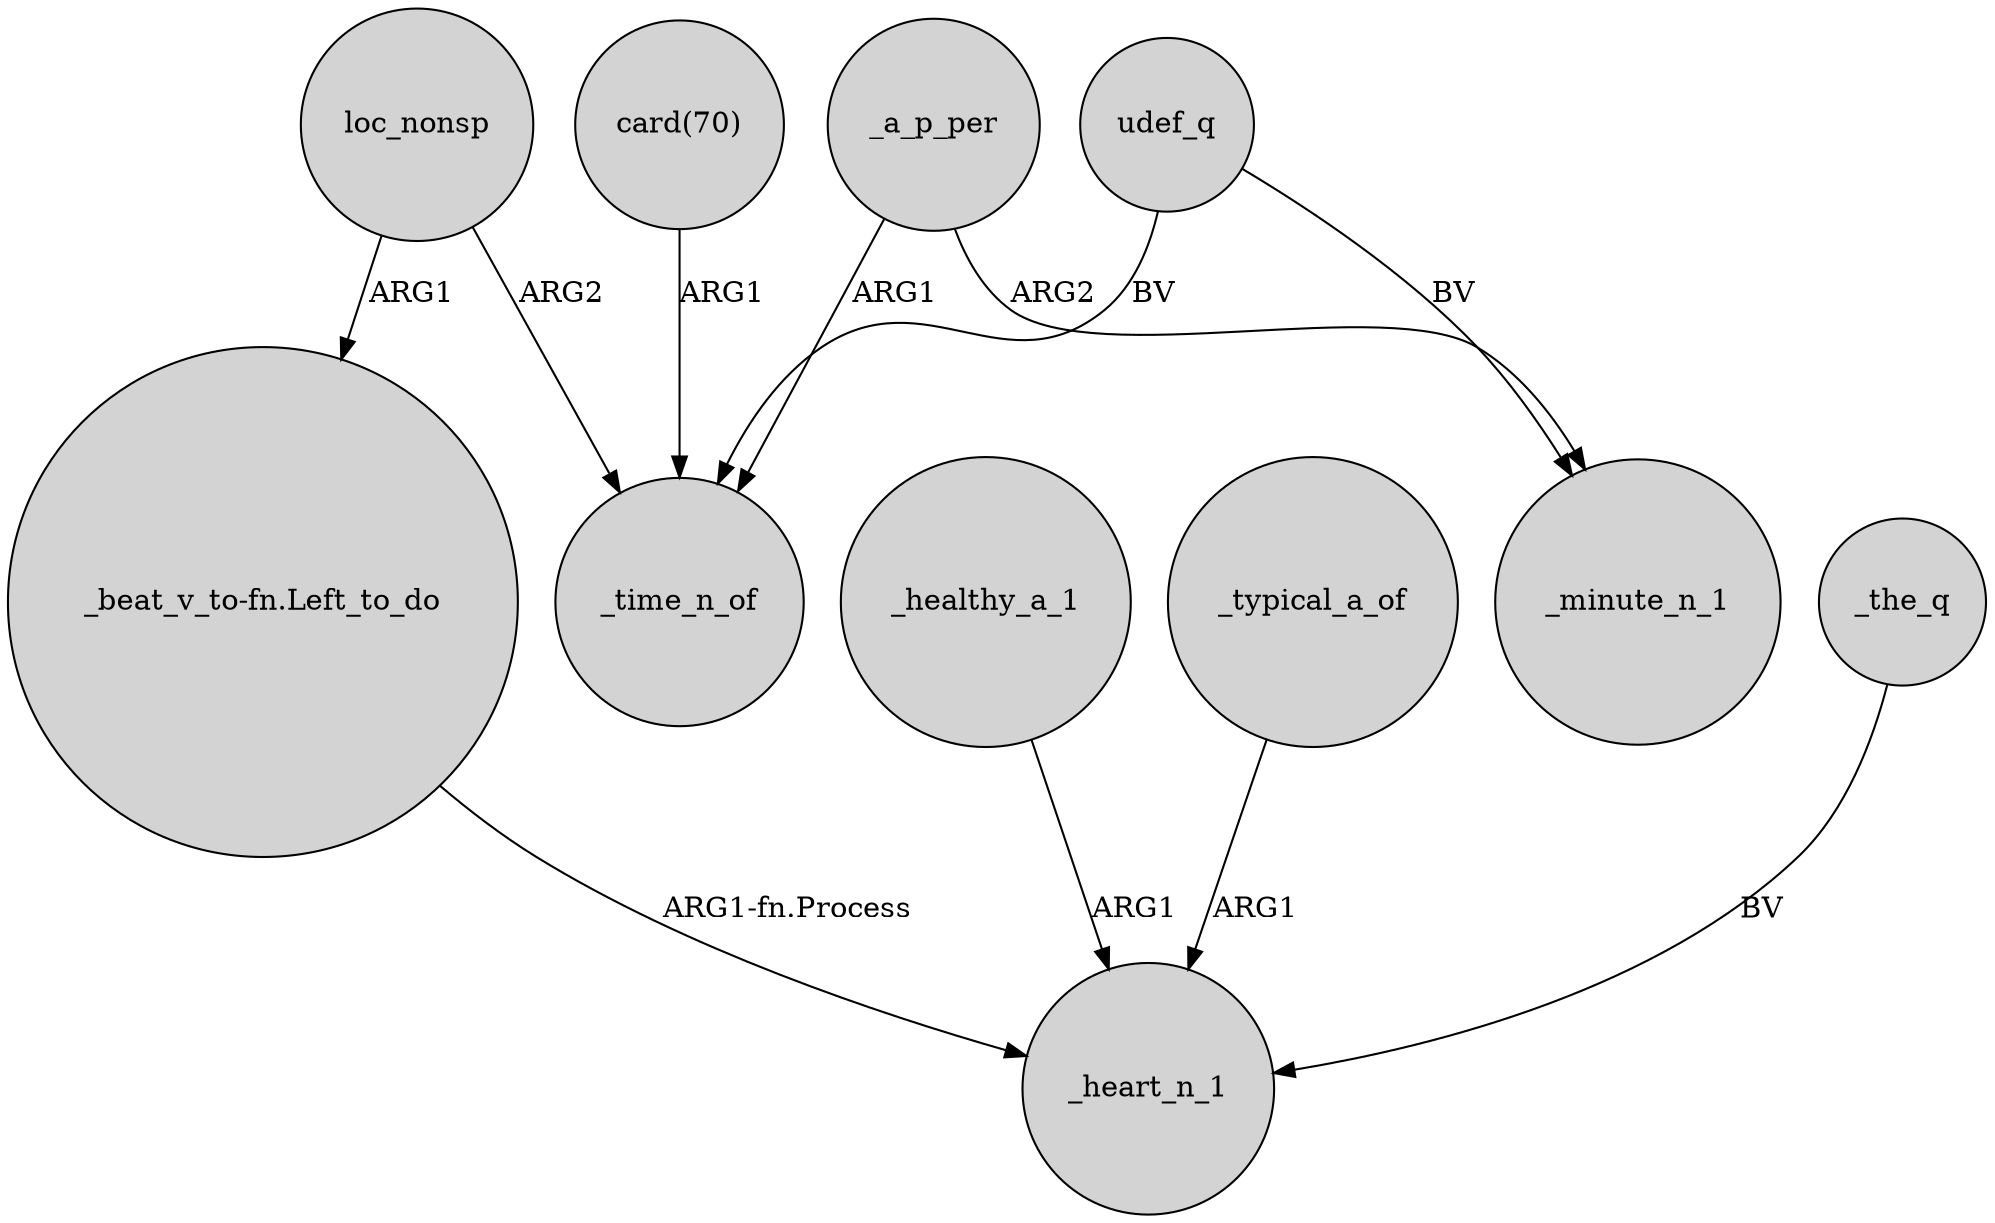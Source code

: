 digraph {
	node [shape=circle style=filled]
	loc_nonsp -> _time_n_of [label=ARG2]
	_a_p_per -> _minute_n_1 [label=ARG2]
	_healthy_a_1 -> _heart_n_1 [label=ARG1]
	_typical_a_of -> _heart_n_1 [label=ARG1]
	udef_q -> _minute_n_1 [label=BV]
	"card(70)" -> _time_n_of [label=ARG1]
	_a_p_per -> _time_n_of [label=ARG1]
	udef_q -> _time_n_of [label=BV]
	loc_nonsp -> "_beat_v_to-fn.Left_to_do" [label=ARG1]
	"_beat_v_to-fn.Left_to_do" -> _heart_n_1 [label="ARG1-fn.Process"]
	_the_q -> _heart_n_1 [label=BV]
}
